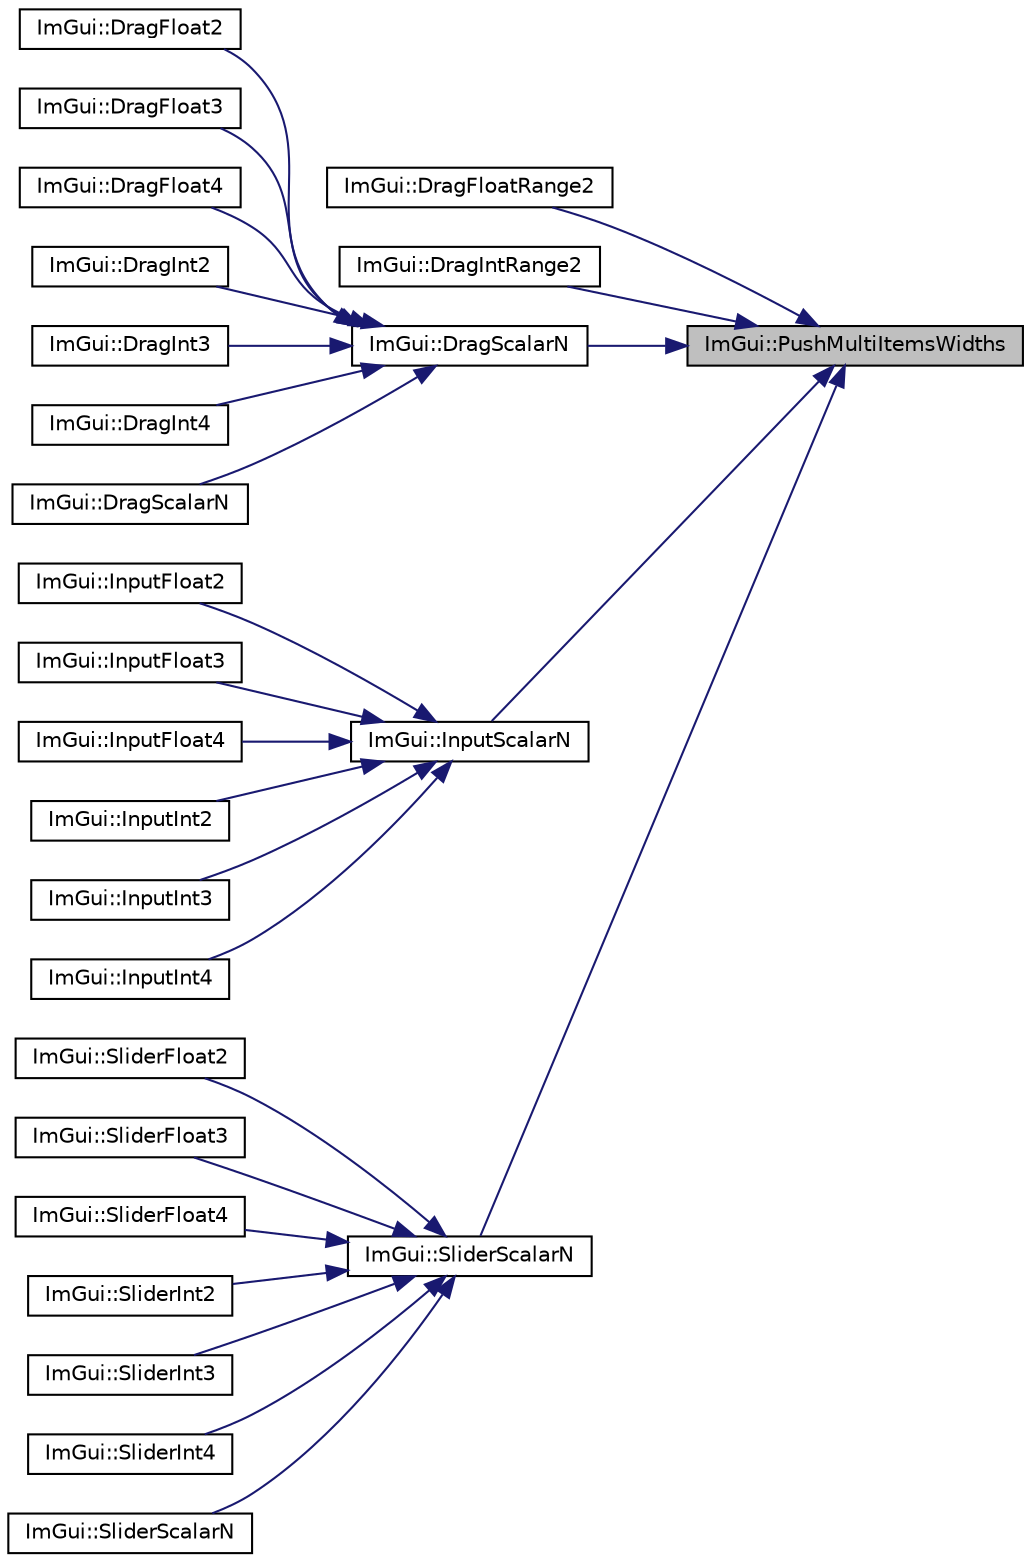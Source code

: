 digraph "ImGui::PushMultiItemsWidths"
{
 // LATEX_PDF_SIZE
  edge [fontname="Helvetica",fontsize="10",labelfontname="Helvetica",labelfontsize="10"];
  node [fontname="Helvetica",fontsize="10",shape=record];
  rankdir="RL";
  Node1 [label="ImGui::PushMultiItemsWidths",height=0.2,width=0.4,color="black", fillcolor="grey75", style="filled", fontcolor="black",tooltip=" "];
  Node1 -> Node2 [dir="back",color="midnightblue",fontsize="10",style="solid"];
  Node2 [label="ImGui::DragFloatRange2",height=0.2,width=0.4,color="black", fillcolor="white", style="filled",URL="$namespace_im_gui.html#aa6bfd93ead5c47e84b66185da88b8e8c",tooltip=" "];
  Node1 -> Node3 [dir="back",color="midnightblue",fontsize="10",style="solid"];
  Node3 [label="ImGui::DragIntRange2",height=0.2,width=0.4,color="black", fillcolor="white", style="filled",URL="$namespace_im_gui.html#a27a0380e0480671c7cd854dd7bfc6bd1",tooltip=" "];
  Node1 -> Node4 [dir="back",color="midnightblue",fontsize="10",style="solid"];
  Node4 [label="ImGui::DragScalarN",height=0.2,width=0.4,color="black", fillcolor="white", style="filled",URL="$namespace_im_gui.html#a1265d2b30ced1fca909e26c8f718fcbd",tooltip=" "];
  Node4 -> Node5 [dir="back",color="midnightblue",fontsize="10",style="solid"];
  Node5 [label="ImGui::DragFloat2",height=0.2,width=0.4,color="black", fillcolor="white", style="filled",URL="$namespace_im_gui.html#afc9ce10d78534a5c186cee0b337f7471",tooltip=" "];
  Node4 -> Node6 [dir="back",color="midnightblue",fontsize="10",style="solid"];
  Node6 [label="ImGui::DragFloat3",height=0.2,width=0.4,color="black", fillcolor="white", style="filled",URL="$namespace_im_gui.html#a5ffcbb0240077cf2f300960db3c0a3d7",tooltip=" "];
  Node4 -> Node7 [dir="back",color="midnightblue",fontsize="10",style="solid"];
  Node7 [label="ImGui::DragFloat4",height=0.2,width=0.4,color="black", fillcolor="white", style="filled",URL="$namespace_im_gui.html#a43e4508fb0c6a82cf6d78a645965dd57",tooltip=" "];
  Node4 -> Node8 [dir="back",color="midnightblue",fontsize="10",style="solid"];
  Node8 [label="ImGui::DragInt2",height=0.2,width=0.4,color="black", fillcolor="white", style="filled",URL="$namespace_im_gui.html#a56e3ba8164b0b78b46f01a3a2f7fe00b",tooltip=" "];
  Node4 -> Node9 [dir="back",color="midnightblue",fontsize="10",style="solid"];
  Node9 [label="ImGui::DragInt3",height=0.2,width=0.4,color="black", fillcolor="white", style="filled",URL="$namespace_im_gui.html#af4be377242ba2480b28b116390af7261",tooltip=" "];
  Node4 -> Node10 [dir="back",color="midnightblue",fontsize="10",style="solid"];
  Node10 [label="ImGui::DragInt4",height=0.2,width=0.4,color="black", fillcolor="white", style="filled",URL="$namespace_im_gui.html#a5d75e4d3263272f22eb2001652397e55",tooltip=" "];
  Node4 -> Node11 [dir="back",color="midnightblue",fontsize="10",style="solid"];
  Node11 [label="ImGui::DragScalarN",height=0.2,width=0.4,color="black", fillcolor="white", style="filled",URL="$namespace_im_gui.html#aebc0e04d960526b77632fa9cca56734e",tooltip=" "];
  Node1 -> Node12 [dir="back",color="midnightblue",fontsize="10",style="solid"];
  Node12 [label="ImGui::InputScalarN",height=0.2,width=0.4,color="black", fillcolor="white", style="filled",URL="$namespace_im_gui.html#afb17f0092027c09183df498834abace9",tooltip=" "];
  Node12 -> Node13 [dir="back",color="midnightblue",fontsize="10",style="solid"];
  Node13 [label="ImGui::InputFloat2",height=0.2,width=0.4,color="black", fillcolor="white", style="filled",URL="$namespace_im_gui.html#a854ba6decd4ae7e4b0980a9c71bfa47d",tooltip=" "];
  Node12 -> Node14 [dir="back",color="midnightblue",fontsize="10",style="solid"];
  Node14 [label="ImGui::InputFloat3",height=0.2,width=0.4,color="black", fillcolor="white", style="filled",URL="$namespace_im_gui.html#a970a00fd1a4226c697ea5fb807fb62d8",tooltip=" "];
  Node12 -> Node15 [dir="back",color="midnightblue",fontsize="10",style="solid"];
  Node15 [label="ImGui::InputFloat4",height=0.2,width=0.4,color="black", fillcolor="white", style="filled",URL="$namespace_im_gui.html#a69675d2e9780a0e5a7a372f936b64d49",tooltip=" "];
  Node12 -> Node16 [dir="back",color="midnightblue",fontsize="10",style="solid"];
  Node16 [label="ImGui::InputInt2",height=0.2,width=0.4,color="black", fillcolor="white", style="filled",URL="$namespace_im_gui.html#a83dfd2daacefb741e67d8d69821e1590",tooltip=" "];
  Node12 -> Node17 [dir="back",color="midnightblue",fontsize="10",style="solid"];
  Node17 [label="ImGui::InputInt3",height=0.2,width=0.4,color="black", fillcolor="white", style="filled",URL="$namespace_im_gui.html#ab8e7466e5bdda70fefa551eb662dc3f5",tooltip=" "];
  Node12 -> Node18 [dir="back",color="midnightblue",fontsize="10",style="solid"];
  Node18 [label="ImGui::InputInt4",height=0.2,width=0.4,color="black", fillcolor="white", style="filled",URL="$namespace_im_gui.html#a3a57668b83f7a99d295f94baa71add0a",tooltip=" "];
  Node1 -> Node19 [dir="back",color="midnightblue",fontsize="10",style="solid"];
  Node19 [label="ImGui::SliderScalarN",height=0.2,width=0.4,color="black", fillcolor="white", style="filled",URL="$namespace_im_gui.html#a64031a4ad000695c1e1d3f42792f4bb4",tooltip=" "];
  Node19 -> Node20 [dir="back",color="midnightblue",fontsize="10",style="solid"];
  Node20 [label="ImGui::SliderFloat2",height=0.2,width=0.4,color="black", fillcolor="white", style="filled",URL="$namespace_im_gui.html#a65ed4a55f13d467b06075c951b310c23",tooltip=" "];
  Node19 -> Node21 [dir="back",color="midnightblue",fontsize="10",style="solid"];
  Node21 [label="ImGui::SliderFloat3",height=0.2,width=0.4,color="black", fillcolor="white", style="filled",URL="$namespace_im_gui.html#a9fb9ae936849ae17be13c9b6a0391585",tooltip=" "];
  Node19 -> Node22 [dir="back",color="midnightblue",fontsize="10",style="solid"];
  Node22 [label="ImGui::SliderFloat4",height=0.2,width=0.4,color="black", fillcolor="white", style="filled",URL="$namespace_im_gui.html#acee94c7b89963d8fec32de541cd7205f",tooltip=" "];
  Node19 -> Node23 [dir="back",color="midnightblue",fontsize="10",style="solid"];
  Node23 [label="ImGui::SliderInt2",height=0.2,width=0.4,color="black", fillcolor="white", style="filled",URL="$namespace_im_gui.html#a9913948869631d72e4fa5dd69235350e",tooltip=" "];
  Node19 -> Node24 [dir="back",color="midnightblue",fontsize="10",style="solid"];
  Node24 [label="ImGui::SliderInt3",height=0.2,width=0.4,color="black", fillcolor="white", style="filled",URL="$namespace_im_gui.html#ab1e67cf69998479a59677e332dba745b",tooltip=" "];
  Node19 -> Node25 [dir="back",color="midnightblue",fontsize="10",style="solid"];
  Node25 [label="ImGui::SliderInt4",height=0.2,width=0.4,color="black", fillcolor="white", style="filled",URL="$namespace_im_gui.html#a9a0bb4c55424177ab7894e5a87bd91ea",tooltip=" "];
  Node19 -> Node26 [dir="back",color="midnightblue",fontsize="10",style="solid"];
  Node26 [label="ImGui::SliderScalarN",height=0.2,width=0.4,color="black", fillcolor="white", style="filled",URL="$namespace_im_gui.html#ad8af03076c2e1d3b0092a43c023766fe",tooltip=" "];
}
